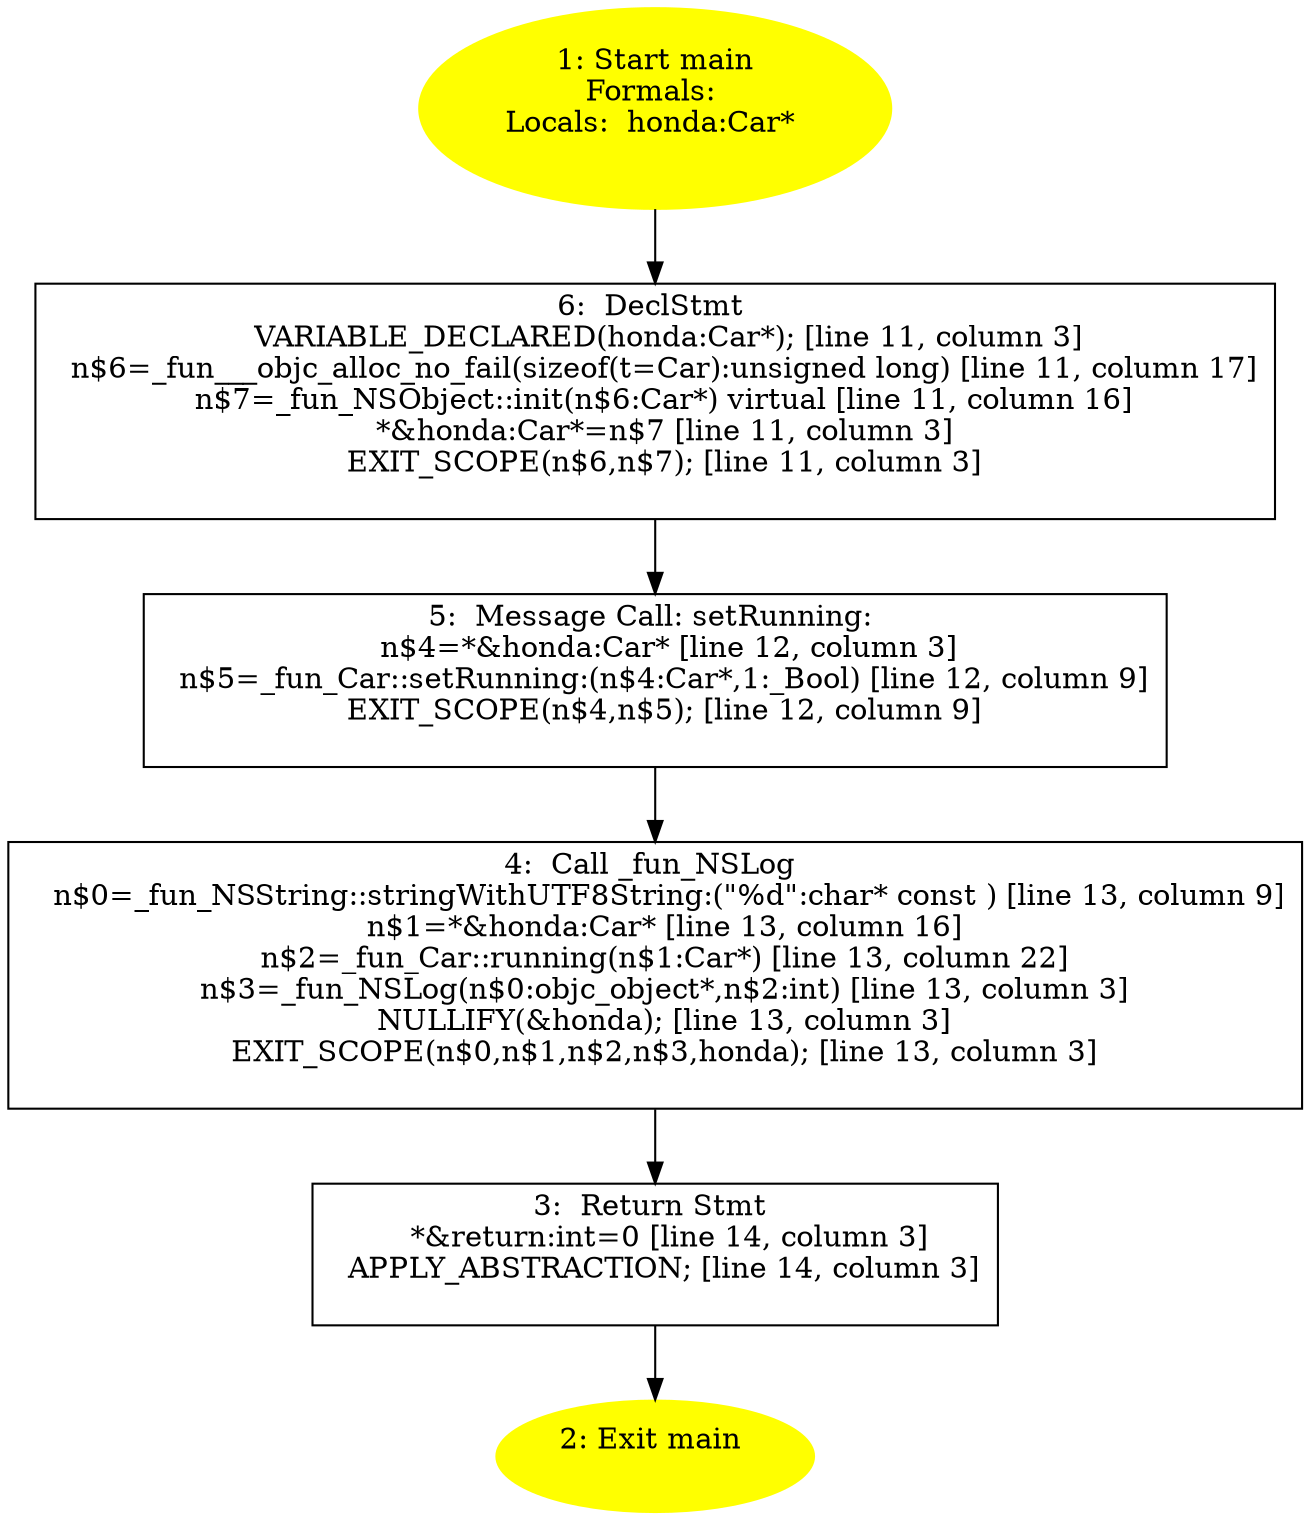 /* @generated */
digraph cfg {
"main.fad58de7366495db4650cfefac2fcd61_1" [label="1: Start main\nFormals: \nLocals:  honda:Car* \n  " color=yellow style=filled]
	

	 "main.fad58de7366495db4650cfefac2fcd61_1" -> "main.fad58de7366495db4650cfefac2fcd61_6" ;
"main.fad58de7366495db4650cfefac2fcd61_2" [label="2: Exit main \n  " color=yellow style=filled]
	

"main.fad58de7366495db4650cfefac2fcd61_3" [label="3:  Return Stmt \n   *&return:int=0 [line 14, column 3]\n  APPLY_ABSTRACTION; [line 14, column 3]\n " shape="box"]
	

	 "main.fad58de7366495db4650cfefac2fcd61_3" -> "main.fad58de7366495db4650cfefac2fcd61_2" ;
"main.fad58de7366495db4650cfefac2fcd61_4" [label="4:  Call _fun_NSLog \n   n$0=_fun_NSString::stringWithUTF8String:(\"%d\":char* const ) [line 13, column 9]\n  n$1=*&honda:Car* [line 13, column 16]\n  n$2=_fun_Car::running(n$1:Car*) [line 13, column 22]\n  n$3=_fun_NSLog(n$0:objc_object*,n$2:int) [line 13, column 3]\n  NULLIFY(&honda); [line 13, column 3]\n  EXIT_SCOPE(n$0,n$1,n$2,n$3,honda); [line 13, column 3]\n " shape="box"]
	

	 "main.fad58de7366495db4650cfefac2fcd61_4" -> "main.fad58de7366495db4650cfefac2fcd61_3" ;
"main.fad58de7366495db4650cfefac2fcd61_5" [label="5:  Message Call: setRunning: \n   n$4=*&honda:Car* [line 12, column 3]\n  n$5=_fun_Car::setRunning:(n$4:Car*,1:_Bool) [line 12, column 9]\n  EXIT_SCOPE(n$4,n$5); [line 12, column 9]\n " shape="box"]
	

	 "main.fad58de7366495db4650cfefac2fcd61_5" -> "main.fad58de7366495db4650cfefac2fcd61_4" ;
"main.fad58de7366495db4650cfefac2fcd61_6" [label="6:  DeclStmt \n   VARIABLE_DECLARED(honda:Car*); [line 11, column 3]\n  n$6=_fun___objc_alloc_no_fail(sizeof(t=Car):unsigned long) [line 11, column 17]\n  n$7=_fun_NSObject::init(n$6:Car*) virtual [line 11, column 16]\n  *&honda:Car*=n$7 [line 11, column 3]\n  EXIT_SCOPE(n$6,n$7); [line 11, column 3]\n " shape="box"]
	

	 "main.fad58de7366495db4650cfefac2fcd61_6" -> "main.fad58de7366495db4650cfefac2fcd61_5" ;
}
